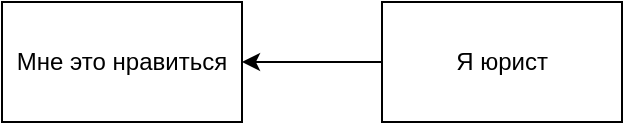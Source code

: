 <mxfile version="20.7.4" type="device"><diagram id="QmL8yZfwOUYkj5A4SxJm" name="Page-1"><mxGraphModel dx="1430" dy="857" grid="1" gridSize="10" guides="1" tooltips="1" connect="1" arrows="1" fold="1" page="1" pageScale="1" pageWidth="850" pageHeight="1100" math="0" shadow="0"><root><mxCell id="0"/><mxCell id="1" parent="0"/><mxCell id="OQM_VE0LVJgeUlSD5dfn-1" value="Мне это нравиться" style="whiteSpace=wrap;html=1;" vertex="1" parent="1"><mxGeometry x="240" y="340" width="120" height="60" as="geometry"/></mxCell><mxCell id="OQM_VE0LVJgeUlSD5dfn-3" style="edgeStyle=orthogonalEdgeStyle;rounded=0;orthogonalLoop=1;jettySize=auto;html=1;" edge="1" parent="1" source="OQM_VE0LVJgeUlSD5dfn-2" target="OQM_VE0LVJgeUlSD5dfn-1"><mxGeometry relative="1" as="geometry"/></mxCell><mxCell id="OQM_VE0LVJgeUlSD5dfn-2" value="Я юрист" style="whiteSpace=wrap;html=1;" vertex="1" parent="1"><mxGeometry x="430" y="340" width="120" height="60" as="geometry"/></mxCell></root></mxGraphModel></diagram></mxfile>